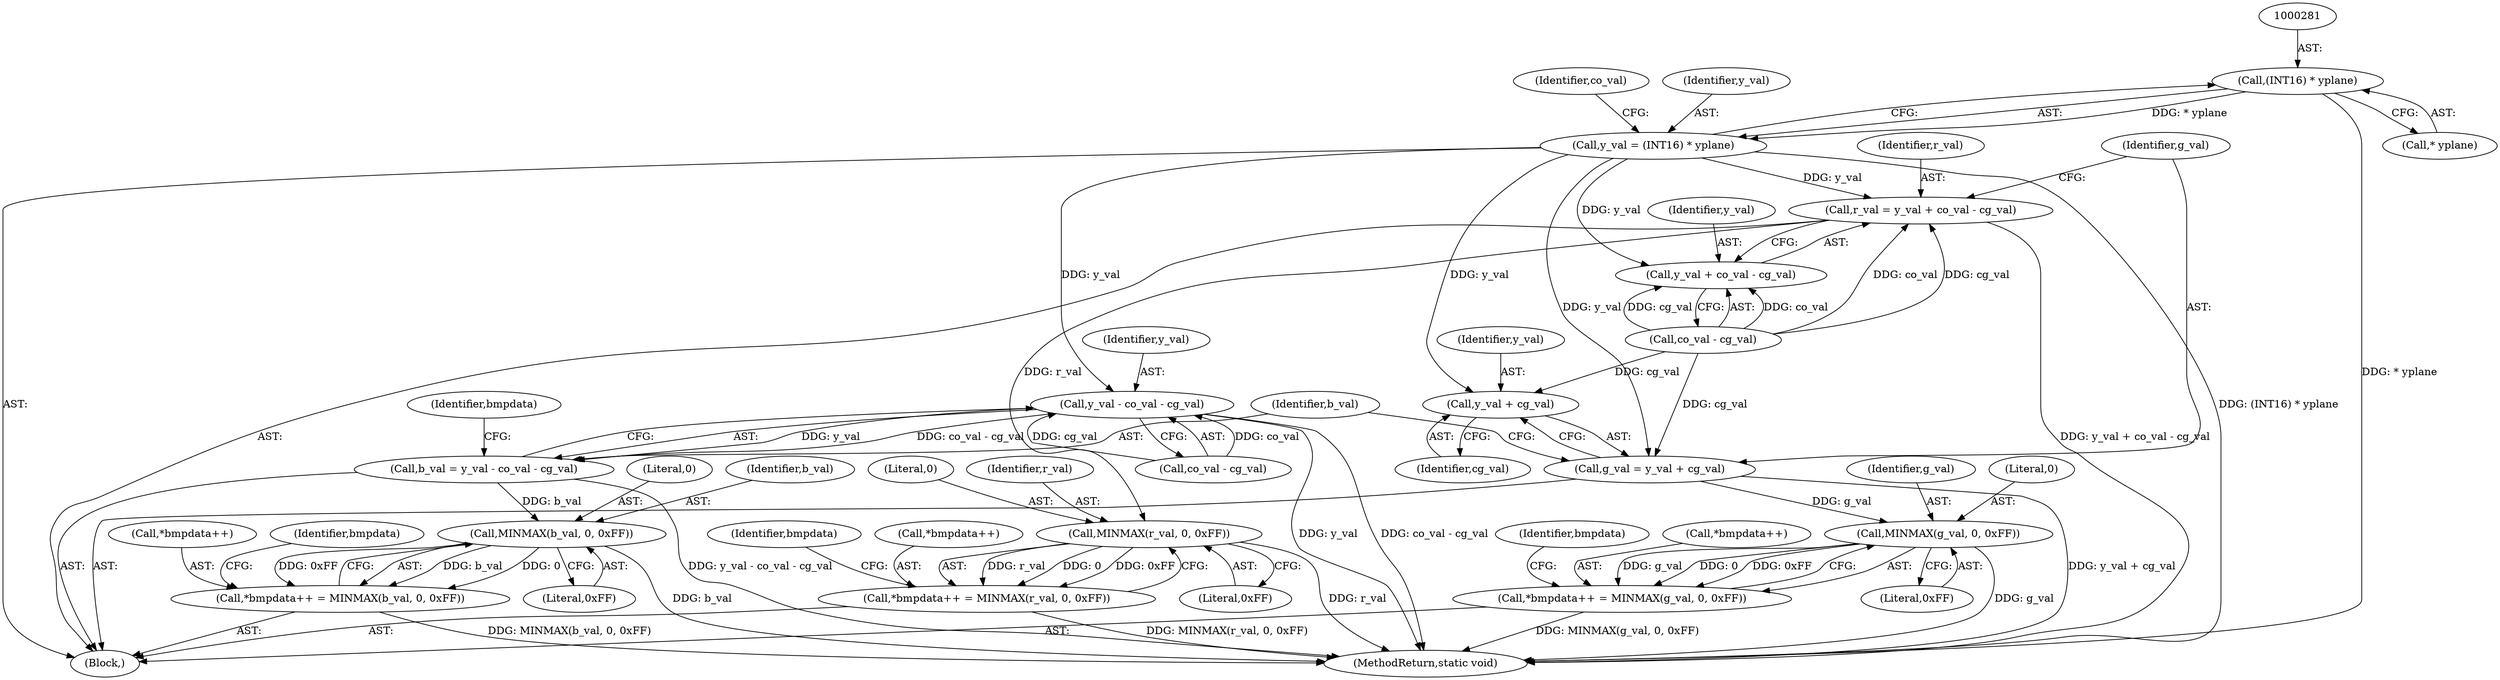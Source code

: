 digraph "0_FreeRDP_d1112c279bd1a327e8e4d0b5f371458bf2579659@pointer" {
"1000280" [label="(Call,(INT16) * yplane)"];
"1000278" [label="(Call,y_val = (INT16) * yplane)"];
"1000307" [label="(Call,r_val = y_val + co_val - cg_val)"];
"1000348" [label="(Call,MINMAX(r_val, 0, 0xFF))"];
"1000344" [label="(Call,*bmpdata++ = MINMAX(r_val, 0, 0xFF))"];
"1000309" [label="(Call,y_val + co_val - cg_val)"];
"1000315" [label="(Call,g_val = y_val + cg_val)"];
"1000340" [label="(Call,MINMAX(g_val, 0, 0xFF))"];
"1000336" [label="(Call,*bmpdata++ = MINMAX(g_val, 0, 0xFF))"];
"1000317" [label="(Call,y_val + cg_val)"];
"1000323" [label="(Call,y_val - co_val - cg_val)"];
"1000321" [label="(Call,b_val = y_val - co_val - cg_val)"];
"1000332" [label="(Call,MINMAX(b_val, 0, 0xFF))"];
"1000328" [label="(Call,*bmpdata++ = MINMAX(b_val, 0, 0xFF))"];
"1000344" [label="(Call,*bmpdata++ = MINMAX(r_val, 0, 0xFF))"];
"1000325" [label="(Call,co_val - cg_val)"];
"1000286" [label="(Identifier,co_val)"];
"1000347" [label="(Identifier,bmpdata)"];
"1000333" [label="(Identifier,b_val)"];
"1000329" [label="(Call,*bmpdata++)"];
"1000279" [label="(Identifier,y_val)"];
"1000355" [label="(Identifier,bmpdata)"];
"1000315" [label="(Call,g_val = y_val + cg_val)"];
"1000317" [label="(Call,y_val + cg_val)"];
"1000323" [label="(Call,y_val - co_val - cg_val)"];
"1000340" [label="(Call,MINMAX(g_val, 0, 0xFF))"];
"1000332" [label="(Call,MINMAX(b_val, 0, 0xFF))"];
"1000309" [label="(Call,y_val + co_val - cg_val)"];
"1000316" [label="(Identifier,g_val)"];
"1000311" [label="(Call,co_val - cg_val)"];
"1000322" [label="(Identifier,b_val)"];
"1000345" [label="(Call,*bmpdata++)"];
"1000307" [label="(Call,r_val = y_val + co_val - cg_val)"];
"1000276" [label="(Block,)"];
"1000318" [label="(Identifier,y_val)"];
"1000282" [label="(Call,* yplane)"];
"1000310" [label="(Identifier,y_val)"];
"1000341" [label="(Identifier,g_val)"];
"1000339" [label="(Identifier,bmpdata)"];
"1000343" [label="(Literal,0xFF)"];
"1000382" [label="(MethodReturn,static void)"];
"1000334" [label="(Literal,0)"];
"1000336" [label="(Call,*bmpdata++ = MINMAX(g_val, 0, 0xFF))"];
"1000331" [label="(Identifier,bmpdata)"];
"1000328" [label="(Call,*bmpdata++ = MINMAX(b_val, 0, 0xFF))"];
"1000342" [label="(Literal,0)"];
"1000349" [label="(Identifier,r_val)"];
"1000337" [label="(Call,*bmpdata++)"];
"1000280" [label="(Call,(INT16) * yplane)"];
"1000351" [label="(Literal,0xFF)"];
"1000319" [label="(Identifier,cg_val)"];
"1000350" [label="(Literal,0)"];
"1000324" [label="(Identifier,y_val)"];
"1000308" [label="(Identifier,r_val)"];
"1000321" [label="(Call,b_val = y_val - co_val - cg_val)"];
"1000335" [label="(Literal,0xFF)"];
"1000348" [label="(Call,MINMAX(r_val, 0, 0xFF))"];
"1000278" [label="(Call,y_val = (INT16) * yplane)"];
"1000280" -> "1000278"  [label="AST: "];
"1000280" -> "1000282"  [label="CFG: "];
"1000281" -> "1000280"  [label="AST: "];
"1000282" -> "1000280"  [label="AST: "];
"1000278" -> "1000280"  [label="CFG: "];
"1000280" -> "1000382"  [label="DDG: * yplane"];
"1000280" -> "1000278"  [label="DDG: * yplane"];
"1000278" -> "1000276"  [label="AST: "];
"1000279" -> "1000278"  [label="AST: "];
"1000286" -> "1000278"  [label="CFG: "];
"1000278" -> "1000382"  [label="DDG: (INT16) * yplane"];
"1000278" -> "1000307"  [label="DDG: y_val"];
"1000278" -> "1000309"  [label="DDG: y_val"];
"1000278" -> "1000315"  [label="DDG: y_val"];
"1000278" -> "1000317"  [label="DDG: y_val"];
"1000278" -> "1000323"  [label="DDG: y_val"];
"1000307" -> "1000276"  [label="AST: "];
"1000307" -> "1000309"  [label="CFG: "];
"1000308" -> "1000307"  [label="AST: "];
"1000309" -> "1000307"  [label="AST: "];
"1000316" -> "1000307"  [label="CFG: "];
"1000307" -> "1000382"  [label="DDG: y_val + co_val - cg_val"];
"1000311" -> "1000307"  [label="DDG: co_val"];
"1000311" -> "1000307"  [label="DDG: cg_val"];
"1000307" -> "1000348"  [label="DDG: r_val"];
"1000348" -> "1000344"  [label="AST: "];
"1000348" -> "1000351"  [label="CFG: "];
"1000349" -> "1000348"  [label="AST: "];
"1000350" -> "1000348"  [label="AST: "];
"1000351" -> "1000348"  [label="AST: "];
"1000344" -> "1000348"  [label="CFG: "];
"1000348" -> "1000382"  [label="DDG: r_val"];
"1000348" -> "1000344"  [label="DDG: r_val"];
"1000348" -> "1000344"  [label="DDG: 0"];
"1000348" -> "1000344"  [label="DDG: 0xFF"];
"1000344" -> "1000276"  [label="AST: "];
"1000345" -> "1000344"  [label="AST: "];
"1000355" -> "1000344"  [label="CFG: "];
"1000344" -> "1000382"  [label="DDG: MINMAX(r_val, 0, 0xFF)"];
"1000309" -> "1000311"  [label="CFG: "];
"1000310" -> "1000309"  [label="AST: "];
"1000311" -> "1000309"  [label="AST: "];
"1000311" -> "1000309"  [label="DDG: co_val"];
"1000311" -> "1000309"  [label="DDG: cg_val"];
"1000315" -> "1000276"  [label="AST: "];
"1000315" -> "1000317"  [label="CFG: "];
"1000316" -> "1000315"  [label="AST: "];
"1000317" -> "1000315"  [label="AST: "];
"1000322" -> "1000315"  [label="CFG: "];
"1000315" -> "1000382"  [label="DDG: y_val + cg_val"];
"1000311" -> "1000315"  [label="DDG: cg_val"];
"1000315" -> "1000340"  [label="DDG: g_val"];
"1000340" -> "1000336"  [label="AST: "];
"1000340" -> "1000343"  [label="CFG: "];
"1000341" -> "1000340"  [label="AST: "];
"1000342" -> "1000340"  [label="AST: "];
"1000343" -> "1000340"  [label="AST: "];
"1000336" -> "1000340"  [label="CFG: "];
"1000340" -> "1000382"  [label="DDG: g_val"];
"1000340" -> "1000336"  [label="DDG: g_val"];
"1000340" -> "1000336"  [label="DDG: 0"];
"1000340" -> "1000336"  [label="DDG: 0xFF"];
"1000336" -> "1000276"  [label="AST: "];
"1000337" -> "1000336"  [label="AST: "];
"1000347" -> "1000336"  [label="CFG: "];
"1000336" -> "1000382"  [label="DDG: MINMAX(g_val, 0, 0xFF)"];
"1000317" -> "1000319"  [label="CFG: "];
"1000318" -> "1000317"  [label="AST: "];
"1000319" -> "1000317"  [label="AST: "];
"1000311" -> "1000317"  [label="DDG: cg_val"];
"1000323" -> "1000321"  [label="AST: "];
"1000323" -> "1000325"  [label="CFG: "];
"1000324" -> "1000323"  [label="AST: "];
"1000325" -> "1000323"  [label="AST: "];
"1000321" -> "1000323"  [label="CFG: "];
"1000323" -> "1000382"  [label="DDG: y_val"];
"1000323" -> "1000382"  [label="DDG: co_val - cg_val"];
"1000323" -> "1000321"  [label="DDG: y_val"];
"1000323" -> "1000321"  [label="DDG: co_val - cg_val"];
"1000325" -> "1000323"  [label="DDG: co_val"];
"1000325" -> "1000323"  [label="DDG: cg_val"];
"1000321" -> "1000276"  [label="AST: "];
"1000322" -> "1000321"  [label="AST: "];
"1000331" -> "1000321"  [label="CFG: "];
"1000321" -> "1000382"  [label="DDG: y_val - co_val - cg_val"];
"1000321" -> "1000332"  [label="DDG: b_val"];
"1000332" -> "1000328"  [label="AST: "];
"1000332" -> "1000335"  [label="CFG: "];
"1000333" -> "1000332"  [label="AST: "];
"1000334" -> "1000332"  [label="AST: "];
"1000335" -> "1000332"  [label="AST: "];
"1000328" -> "1000332"  [label="CFG: "];
"1000332" -> "1000382"  [label="DDG: b_val"];
"1000332" -> "1000328"  [label="DDG: b_val"];
"1000332" -> "1000328"  [label="DDG: 0"];
"1000332" -> "1000328"  [label="DDG: 0xFF"];
"1000328" -> "1000276"  [label="AST: "];
"1000329" -> "1000328"  [label="AST: "];
"1000339" -> "1000328"  [label="CFG: "];
"1000328" -> "1000382"  [label="DDG: MINMAX(b_val, 0, 0xFF)"];
}
